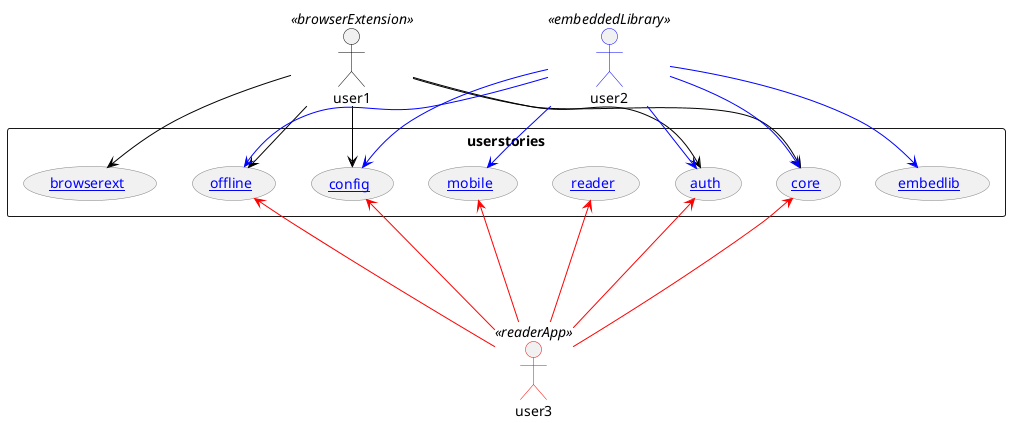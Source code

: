 @startuml
skinparam packageStyle rectangle
skinparam usecase {
  ArrowColor<< browserExtension >> black
  ArrowColor<< embeddedLibrary >> blue
  ArrowColor<< readerApp >> red
  BorderColor gray

}
skinparam actor {
  BorderColor<< browserExtension >> black
  BorderColor<< embeddedLibrary >> blue
  BorderColor<< readerApp >> red

}
	
actor user1 <<browserExtension>>
rectangle userstories {
  user1 --> ([[https://github.com/alpheios-project/documentation/blob/master/design/core-user-stories.csv core]]) <<browserExtension>>
  user1 --> ([[https://github.com/alpheios-project/documentation/blob/master/design/auth-user-stories.csv auth]]) <<browserExtension>>
  user1 --> ([[https://github.com/alpheios-project/documentation/blob/master/design/config-user-stories.csv config]]) <<browserExtension>>
  user1 --> ([[https://github.com/alpheios-project/documentation/blob/master/design/browserextension-user-stories.csv browserext]]) <<browserExtension>>
  user1 --> ([[https://github.com/alpheios-project/documentation/blob/master/design/offline-user-stories.csv offline]]) <<browserExtension>>
  
}
actor user2 <<embeddedLibrary>>
rectangle userstories {
  user2 --> ([[https://github.com/alpheios-project/documentation/blob/master/design/core-user-stories.csv core]]) <<embeddedLibrary>>
  user2 --> ([[https://github.com/alpheios-project/documentation/blob/master/design/auth-user-stories.csv auth]]) <<embeddedLibrary>>
  user2 --> ([[https://github.com/alpheios-project/documentation/blob/master/design/mobile-user-stories.csv mobile]]) <<embeddedLibrary>>
  user2 --> ([[https://github.com/alpheios-project/documentation/blob/master/design/config-user-stories.csv config]]) <<embeddedLibrary>>
  user2 --> ([[https://github.com/alpheios-project/documentation/blob/master/design/embedlib-user-stories.csv embedlib]]) <<embeddedLibrary>>
  user2 --> ([[https://github.com/alpheios-project/documentation/blob/master/design/offline-user-stories.csv offline]]) <<embeddedLibrary>>
  
}
actor user3 <<readerApp>>
rectangle userstories {
  user3 -up--> ([[https://github.com/alpheios-project/documentation/blob/master/design/core-user-stories.csv core]]) <<readerApp>>
  user3 -up--> ([[https://github.com/alpheios-project/documentation/blob/master/design/auth-user-stories.csv auth]]) <<readerApp>>
  user3 -up--> ([[https://github.com/alpheios-project/documentation/blob/master/design/reader-user-stories.csv reader]]) <<readerApp>>
  user3 -up--> ([[https://github.com/alpheios-project/documentation/blob/master/design/mobile-user-stories.csv mobile]]) <<readerApp>>
  user3 -up--> ([[https://github.com/alpheios-project/documentation/blob/master/design/config-user-stories.csv config]]) <<readerApp>>
  user3 --> ([[https://github.com/alpheios-project/documentation/blob/master/design/offline-user-stories.csv offline]]) <<readerApp>>
  
}
@enduml
